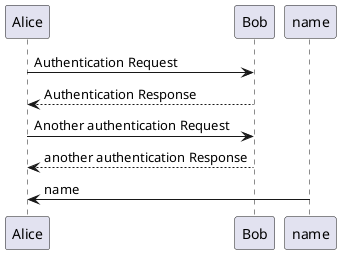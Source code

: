 @startuml
Alice -> Bob: Authentication Request
Bob --> Alice: Authentication Response
Alice -> Bob: Another authentication Request
Alice <-- Bob: another authentication Response

name -> Alice:name
@enduml